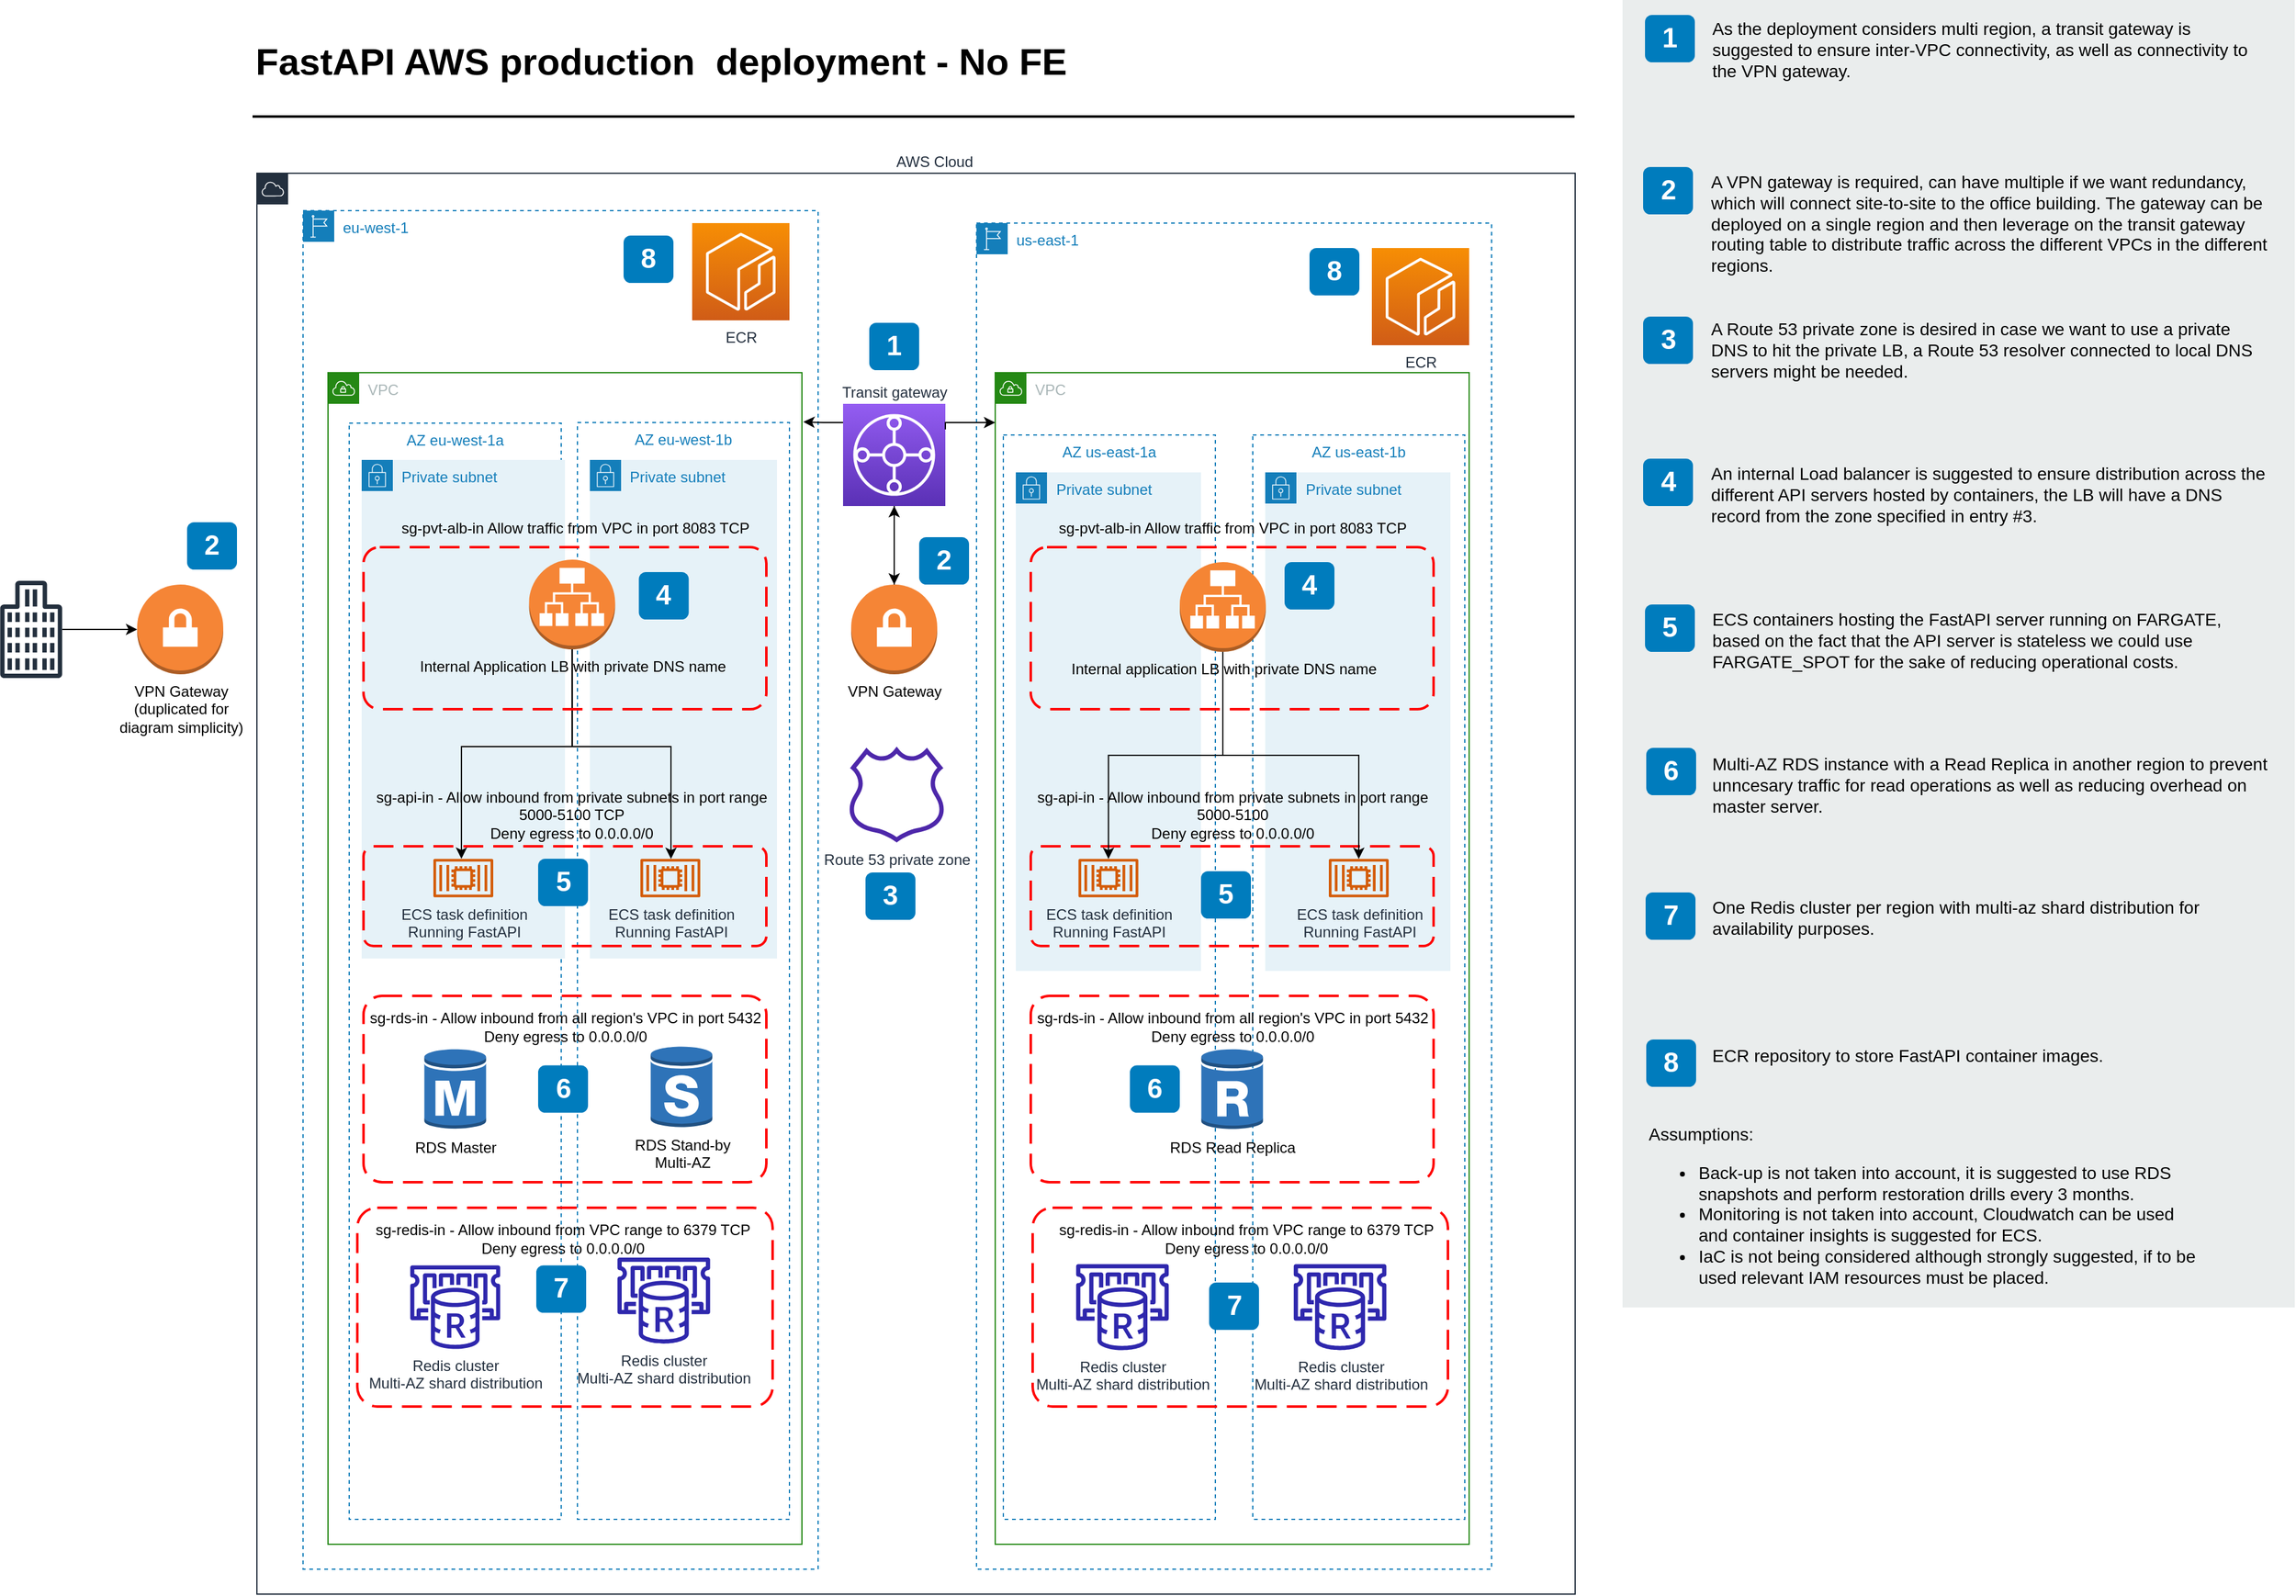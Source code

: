 <mxfile version="19.0.3" type="github">
  <diagram id="Ht1M8jgEwFfnCIfOTk4-" name="Page-1">
    <mxGraphModel dx="3407" dy="1065" grid="1" gridSize="10" guides="1" tooltips="1" connect="1" arrows="1" fold="1" page="1" pageScale="1" pageWidth="1169" pageHeight="827" math="0" shadow="0">
      <root>
        <mxCell id="0" />
        <mxCell id="1" parent="0" />
        <mxCell id="-QjtrjUzRDEMRZ5MF8oH-47" value="FastAPI AWS production&amp;nbsp; deployment - No FE" style="text;html=1;resizable=0;points=[];autosize=1;align=left;verticalAlign=top;spacingTop=-4;fontSize=30;fontStyle=1" parent="1" vertex="1">
          <mxGeometry x="-697.5" y="189" width="670" height="40" as="geometry" />
        </mxCell>
        <mxCell id="SCVMTBWpLvtzJIhz15lM-1" value="" style="line;strokeWidth=2;html=1;fontSize=14;" parent="1" vertex="1">
          <mxGeometry x="-697.5" y="248.5" width="1060" height="10" as="geometry" />
        </mxCell>
        <mxCell id="7OVz4w7n9kzEPWy-4BBC-3" value="" style="rounded=0;whiteSpace=wrap;html=1;fillColor=#EAEDED;fontSize=22;fontColor=#FFFFFF;strokeColor=none;labelBackgroundColor=none;" parent="1" vertex="1">
          <mxGeometry x="401" y="160" width="539" height="1049" as="geometry" />
        </mxCell>
        <mxCell id="7OVz4w7n9kzEPWy-4BBC-4" value="1" style="rounded=1;whiteSpace=wrap;html=1;fillColor=#007CBD;strokeColor=none;fontColor=#FFFFFF;fontStyle=1;fontSize=22;labelBackgroundColor=none;" parent="1" vertex="1">
          <mxGeometry x="419" y="172" width="40" height="38" as="geometry" />
        </mxCell>
        <mxCell id="7OVz4w7n9kzEPWy-4BBC-5" value="2" style="rounded=1;whiteSpace=wrap;html=1;fillColor=#007CBD;strokeColor=none;fontColor=#FFFFFF;fontStyle=1;fontSize=22;labelBackgroundColor=none;" parent="1" vertex="1">
          <mxGeometry x="417.5" y="294" width="40" height="38" as="geometry" />
        </mxCell>
        <mxCell id="7OVz4w7n9kzEPWy-4BBC-6" value="3" style="rounded=1;whiteSpace=wrap;html=1;fillColor=#007CBD;strokeColor=none;fontColor=#FFFFFF;fontStyle=1;fontSize=22;labelBackgroundColor=none;" parent="1" vertex="1">
          <mxGeometry x="417.5" y="414" width="40" height="38" as="geometry" />
        </mxCell>
        <mxCell id="7OVz4w7n9kzEPWy-4BBC-7" value="4" style="rounded=1;whiteSpace=wrap;html=1;fillColor=#007CBD;strokeColor=none;fontColor=#FFFFFF;fontStyle=1;fontSize=22;labelBackgroundColor=none;" parent="1" vertex="1">
          <mxGeometry x="417.5" y="528" width="40" height="38" as="geometry" />
        </mxCell>
        <mxCell id="7OVz4w7n9kzEPWy-4BBC-8" value="5" style="rounded=1;whiteSpace=wrap;html=1;fillColor=#007CBD;strokeColor=none;fontColor=#FFFFFF;fontStyle=1;fontSize=22;labelBackgroundColor=none;" parent="1" vertex="1">
          <mxGeometry x="419" y="645" width="40" height="38" as="geometry" />
        </mxCell>
        <mxCell id="7OVz4w7n9kzEPWy-4BBC-9" value="6" style="rounded=1;whiteSpace=wrap;html=1;fillColor=#007CBD;strokeColor=none;fontColor=#FFFFFF;fontStyle=1;fontSize=22;labelBackgroundColor=none;" parent="1" vertex="1">
          <mxGeometry x="420" y="760" width="40" height="38" as="geometry" />
        </mxCell>
        <mxCell id="7OVz4w7n9kzEPWy-4BBC-10" value="7" style="rounded=1;whiteSpace=wrap;html=1;fillColor=#007CBD;strokeColor=none;fontColor=#FFFFFF;fontStyle=1;fontSize=22;labelBackgroundColor=none;" parent="1" vertex="1">
          <mxGeometry x="419.5" y="876" width="40" height="38" as="geometry" />
        </mxCell>
        <mxCell id="7OVz4w7n9kzEPWy-4BBC-11" value="8" style="rounded=1;whiteSpace=wrap;html=1;fillColor=#007CBD;strokeColor=none;fontColor=#FFFFFF;fontStyle=1;fontSize=22;labelBackgroundColor=none;" parent="1" vertex="1">
          <mxGeometry x="420" y="994" width="40" height="38" as="geometry" />
        </mxCell>
        <mxCell id="7OVz4w7n9kzEPWy-4BBC-13" value="As the deployment considers multi region, a transit gateway is suggested to ensure inter-VPC connectivity, as well as connectivity to the VPN gateway." style="text;html=1;align=left;verticalAlign=top;spacingTop=-4;fontSize=14;labelBackgroundColor=none;whiteSpace=wrap;" parent="1" vertex="1">
          <mxGeometry x="470.5" y="171.5" width="449" height="118" as="geometry" />
        </mxCell>
        <mxCell id="7OVz4w7n9kzEPWy-4BBC-14" value="A VPN gateway is required, can have multiple if we want redundancy, which will connect site-to-site to the office building. The gateway can be deployed on a single region and then leverage on the transit gateway routing table to distribute traffic across the different VPCs in the different regions." style="text;html=1;align=left;verticalAlign=top;spacingTop=-4;fontSize=14;labelBackgroundColor=none;whiteSpace=wrap;" parent="1" vertex="1">
          <mxGeometry x="469.5" y="294.5" width="450" height="115" as="geometry" />
        </mxCell>
        <mxCell id="7OVz4w7n9kzEPWy-4BBC-15" value="A Route 53 private zone is desired in case we want to use a private DNS to hit the private LB, a Route 53 resolver connected to local DNS servers might be needed." style="text;html=1;align=left;verticalAlign=top;spacingTop=-4;fontSize=14;labelBackgroundColor=none;whiteSpace=wrap;" parent="1" vertex="1">
          <mxGeometry x="469.5" y="412.5" width="450" height="117" as="geometry" />
        </mxCell>
        <mxCell id="7OVz4w7n9kzEPWy-4BBC-16" value="An internal Load balancer is suggested to ensure distribution across the different API servers hosted by containers, the LB will have a DNS record from the zone specified in entry #3." style="text;html=1;align=left;verticalAlign=top;spacingTop=-4;fontSize=14;labelBackgroundColor=none;whiteSpace=wrap;" parent="1" vertex="1">
          <mxGeometry x="469.5" y="528.5" width="450" height="121" as="geometry" />
        </mxCell>
        <mxCell id="7OVz4w7n9kzEPWy-4BBC-17" value="ECS containers hosting the FastAPI server running on FARGATE, based on the fact that the API server is stateless we could use FARGATE_SPOT for the sake of reducing operational costs." style="text;html=1;align=left;verticalAlign=top;spacingTop=-4;fontSize=14;labelBackgroundColor=none;whiteSpace=wrap;" parent="1" vertex="1">
          <mxGeometry x="470.5" y="645.5" width="449" height="114" as="geometry" />
        </mxCell>
        <mxCell id="7OVz4w7n9kzEPWy-4BBC-18" value="Multi-AZ RDS instance with a Read Replica in another region to prevent unncesary traffic for read operations as well as reducing overhead on master server." style="text;html=1;align=left;verticalAlign=top;spacingTop=-4;fontSize=14;labelBackgroundColor=none;whiteSpace=wrap;" parent="1" vertex="1">
          <mxGeometry x="470.5" y="761.5" width="450" height="118" as="geometry" />
        </mxCell>
        <mxCell id="7OVz4w7n9kzEPWy-4BBC-19" value="One Redis cluster per region with multi-az shard distribution for availability purposes." style="text;html=1;align=left;verticalAlign=top;spacingTop=-4;fontSize=14;labelBackgroundColor=none;whiteSpace=wrap;" parent="1" vertex="1">
          <mxGeometry x="470.5" y="876.5" width="449" height="113" as="geometry" />
        </mxCell>
        <mxCell id="7OVz4w7n9kzEPWy-4BBC-20" value="ECR repository to store FastAPI container images." style="text;html=1;align=left;verticalAlign=top;spacingTop=-4;fontSize=14;labelBackgroundColor=none;whiteSpace=wrap;" parent="1" vertex="1">
          <mxGeometry x="470.5" y="995.5" width="449" height="124" as="geometry" />
        </mxCell>
        <mxCell id="7OVz4w7n9kzEPWy-4BBC-21" value="&lt;div&gt;Assumptions:&lt;/div&gt;&lt;div&gt;&lt;ul&gt;&lt;li&gt;Back-up is not taken into account, it is suggested to use RDS snapshots and perform restoration drills every 3 months.&lt;/li&gt;&lt;li&gt;Monitoring is not taken into account, Cloudwatch can be used and container insights is suggested for ECS.&lt;/li&gt;&lt;li&gt;IaC is not being considered although strongly suggested, if to be used relevant IAM resources must be placed.&lt;br&gt;&lt;/li&gt;&lt;/ul&gt;&lt;/div&gt;" style="text;html=1;align=left;verticalAlign=top;spacingTop=-4;fontSize=14;labelBackgroundColor=none;whiteSpace=wrap;" parent="1" vertex="1">
          <mxGeometry x="420" y="1059" width="449" height="115" as="geometry" />
        </mxCell>
        <mxCell id="X8f6CpPXcMIXnC8pIXMU-3" value="AWS Cloud" style="points=[[0,0],[0.25,0],[0.5,0],[0.75,0],[1,0],[1,0.25],[1,0.5],[1,0.75],[1,1],[0.75,1],[0.5,1],[0.25,1],[0,1],[0,0.75],[0,0.5],[0,0.25]];outlineConnect=0;gradientColor=none;html=1;whiteSpace=wrap;fontSize=12;fontStyle=0;container=1;pointerEvents=0;collapsible=0;recursiveResize=0;shape=mxgraph.aws4.group;grIcon=mxgraph.aws4.group_aws_cloud;strokeColor=#232F3E;fillColor=none;verticalAlign=bottom;align=center;spacingLeft=30;fontColor=#232F3E;dashed=0;labelPosition=center;verticalLabelPosition=top;" parent="1" vertex="1">
          <mxGeometry x="-694" y="299" width="1057" height="1140" as="geometry" />
        </mxCell>
        <mxCell id="X8f6CpPXcMIXnC8pIXMU-4" value="eu-west-1" style="points=[[0,0],[0.25,0],[0.5,0],[0.75,0],[1,0],[1,0.25],[1,0.5],[1,0.75],[1,1],[0.75,1],[0.5,1],[0.25,1],[0,1],[0,0.75],[0,0.5],[0,0.25]];outlineConnect=0;gradientColor=none;html=1;whiteSpace=wrap;fontSize=12;fontStyle=0;container=1;pointerEvents=0;collapsible=0;recursiveResize=0;shape=mxgraph.aws4.group;grIcon=mxgraph.aws4.group_region;strokeColor=#147EBA;fillColor=none;verticalAlign=top;align=left;spacingLeft=30;fontColor=#147EBA;dashed=1;" parent="X8f6CpPXcMIXnC8pIXMU-3" vertex="1">
          <mxGeometry x="37" y="30" width="413" height="1090" as="geometry" />
        </mxCell>
        <mxCell id="X8f6CpPXcMIXnC8pIXMU-10" value="AZ eu-west-1b" style="fillColor=none;strokeColor=#147EBA;dashed=1;verticalAlign=top;fontStyle=0;fontColor=#147EBA;" parent="X8f6CpPXcMIXnC8pIXMU-4" vertex="1">
          <mxGeometry x="220" y="170" width="170" height="880" as="geometry" />
        </mxCell>
        <mxCell id="X8f6CpPXcMIXnC8pIXMU-25" value="Private subnet" style="points=[[0,0],[0.25,0],[0.5,0],[0.75,0],[1,0],[1,0.25],[1,0.5],[1,0.75],[1,1],[0.75,1],[0.5,1],[0.25,1],[0,1],[0,0.75],[0,0.5],[0,0.25]];outlineConnect=0;gradientColor=none;html=1;whiteSpace=wrap;fontSize=12;fontStyle=0;container=1;pointerEvents=0;collapsible=0;recursiveResize=0;shape=mxgraph.aws4.group;grIcon=mxgraph.aws4.group_security_group;grStroke=0;strokeColor=#147EBA;fillColor=#E6F2F8;verticalAlign=top;align=left;spacingLeft=30;fontColor=#147EBA;dashed=0;" parent="X8f6CpPXcMIXnC8pIXMU-4" vertex="1">
          <mxGeometry x="230" y="200" width="150" height="400" as="geometry" />
        </mxCell>
        <mxCell id="X8f6CpPXcMIXnC8pIXMU-14" value="VPC" style="points=[[0,0],[0.25,0],[0.5,0],[0.75,0],[1,0],[1,0.25],[1,0.5],[1,0.75],[1,1],[0.75,1],[0.5,1],[0.25,1],[0,1],[0,0.75],[0,0.5],[0,0.25]];outlineConnect=0;gradientColor=none;html=1;whiteSpace=wrap;fontSize=12;fontStyle=0;container=1;pointerEvents=0;collapsible=0;recursiveResize=0;shape=mxgraph.aws4.group;grIcon=mxgraph.aws4.group_vpc;strokeColor=#248814;fillColor=none;verticalAlign=top;align=left;spacingLeft=30;fontColor=#AAB7B8;dashed=0;" parent="X8f6CpPXcMIXnC8pIXMU-4" vertex="1">
          <mxGeometry x="20" y="130" width="380" height="940" as="geometry" />
        </mxCell>
        <mxCell id="X8f6CpPXcMIXnC8pIXMU-9" value="AZ eu-west-1a" style="fillColor=none;strokeColor=#147EBA;dashed=1;verticalAlign=top;fontStyle=0;fontColor=#147EBA;" parent="X8f6CpPXcMIXnC8pIXMU-14" vertex="1">
          <mxGeometry x="17" y="40.5" width="170" height="879.5" as="geometry" />
        </mxCell>
        <mxCell id="X8f6CpPXcMIXnC8pIXMU-6" value="Private subnet" style="points=[[0,0],[0.25,0],[0.5,0],[0.75,0],[1,0],[1,0.25],[1,0.5],[1,0.75],[1,1],[0.75,1],[0.5,1],[0.25,1],[0,1],[0,0.75],[0,0.5],[0,0.25]];outlineConnect=0;gradientColor=none;html=1;whiteSpace=wrap;fontSize=12;fontStyle=0;container=1;pointerEvents=0;collapsible=0;recursiveResize=0;shape=mxgraph.aws4.group;grIcon=mxgraph.aws4.group_security_group;grStroke=0;strokeColor=#147EBA;fillColor=#E6F2F8;verticalAlign=top;align=left;spacingLeft=30;fontColor=#147EBA;dashed=0;" parent="X8f6CpPXcMIXnC8pIXMU-14" vertex="1">
          <mxGeometry x="27" y="70" width="163" height="400" as="geometry" />
        </mxCell>
        <mxCell id="X8f6CpPXcMIXnC8pIXMU-40" value="RDS Master" style="outlineConnect=0;dashed=0;verticalLabelPosition=bottom;verticalAlign=top;align=center;html=1;shape=mxgraph.aws3.rds_db_instance;fillColor=#2E73B8;gradientColor=none;" parent="X8f6CpPXcMIXnC8pIXMU-14" vertex="1">
          <mxGeometry x="77.25" y="541.75" width="49.5" height="66" as="geometry" />
        </mxCell>
        <mxCell id="X8f6CpPXcMIXnC8pIXMU-45" value="Redis cluster&lt;br&gt;Multi-AZ shard distribution" style="sketch=0;outlineConnect=0;fontColor=#232F3E;gradientColor=none;fillColor=#2E27AD;strokeColor=none;dashed=0;verticalLabelPosition=bottom;verticalAlign=top;align=center;html=1;fontSize=12;fontStyle=0;aspect=fixed;pointerEvents=1;shape=mxgraph.aws4.elasticache_for_redis;" parent="X8f6CpPXcMIXnC8pIXMU-14" vertex="1">
          <mxGeometry x="64.13" y="716.25" width="75.74" height="67" as="geometry" />
        </mxCell>
        <mxCell id="X8f6CpPXcMIXnC8pIXMU-88" value="" style="rounded=1;arcSize=10;dashed=1;strokeColor=#ff0000;fillColor=none;gradientColor=none;dashPattern=8 4;strokeWidth=2;" parent="X8f6CpPXcMIXnC8pIXMU-14" vertex="1">
          <mxGeometry x="23.5" y="670" width="333" height="159.5" as="geometry" />
        </mxCell>
        <mxCell id="X8f6CpPXcMIXnC8pIXMU-89" value="sg-redis-in - Allow inbound from VPC range to 6379 TCP&lt;br&gt;Deny egress to 0.0.0.0/0" style="text;html=1;strokeColor=none;fillColor=none;align=center;verticalAlign=middle;whiteSpace=wrap;rounded=0;" parent="X8f6CpPXcMIXnC8pIXMU-14" vertex="1">
          <mxGeometry x="27" y="680" width="323" height="30" as="geometry" />
        </mxCell>
        <mxCell id="X8f6CpPXcMIXnC8pIXMU-43" value="ECS task definition&lt;br&gt;Running FastAPI" style="sketch=0;outlineConnect=0;fontColor=#232F3E;gradientColor=none;fillColor=#D45B07;strokeColor=none;dashed=0;verticalLabelPosition=bottom;verticalAlign=top;align=center;html=1;fontSize=12;fontStyle=0;aspect=fixed;pointerEvents=1;shape=mxgraph.aws4.container_2;" parent="X8f6CpPXcMIXnC8pIXMU-14" vertex="1">
          <mxGeometry x="84.5" y="390" width="48" height="31" as="geometry" />
        </mxCell>
        <mxCell id="X8f6CpPXcMIXnC8pIXMU-100" value="" style="rounded=1;arcSize=10;dashed=1;strokeColor=#ff0000;fillColor=none;gradientColor=none;dashPattern=8 4;strokeWidth=2;" parent="X8f6CpPXcMIXnC8pIXMU-14" vertex="1">
          <mxGeometry x="28.5" y="500" width="323" height="149.5" as="geometry" />
        </mxCell>
        <mxCell id="X8f6CpPXcMIXnC8pIXMU-102" value="sg-rds-in - Allow inbound from all region&#39;s VPC in port 5432&lt;br&gt;Deny egress to 0.0.0.0/0" style="text;html=1;strokeColor=none;fillColor=none;align=center;verticalAlign=middle;whiteSpace=wrap;rounded=0;" parent="X8f6CpPXcMIXnC8pIXMU-14" vertex="1">
          <mxGeometry x="28.5" y="510" width="323" height="30" as="geometry" />
        </mxCell>
        <mxCell id="X8f6CpPXcMIXnC8pIXMU-104" value="" style="rounded=1;arcSize=10;dashed=1;strokeColor=#ff0000;fillColor=none;gradientColor=none;dashPattern=8 4;strokeWidth=2;" parent="X8f6CpPXcMIXnC8pIXMU-14" vertex="1">
          <mxGeometry x="28.5" y="380" width="323" height="80" as="geometry" />
        </mxCell>
        <mxCell id="X8f6CpPXcMIXnC8pIXMU-85" value="ECS task definition&lt;br&gt;Running FastAPI&lt;br&gt;&lt;br&gt;" style="sketch=0;outlineConnect=0;fontColor=#232F3E;gradientColor=none;fillColor=#D45B07;strokeColor=none;dashed=0;verticalLabelPosition=bottom;verticalAlign=top;align=center;html=1;fontSize=12;fontStyle=0;aspect=fixed;pointerEvents=1;shape=mxgraph.aws4.container_2;" parent="X8f6CpPXcMIXnC8pIXMU-14" vertex="1">
          <mxGeometry x="250.5" y="390" width="48" height="31" as="geometry" />
        </mxCell>
        <mxCell id="X8f6CpPXcMIXnC8pIXMU-105" value="sg-api-in - Allow inbound from private subnets in port range 5000-5100 TCP&lt;br&gt;Deny egress to 0.0.0.0/0" style="text;html=1;strokeColor=none;fillColor=none;align=center;verticalAlign=middle;whiteSpace=wrap;rounded=0;" parent="X8f6CpPXcMIXnC8pIXMU-14" vertex="1">
          <mxGeometry x="33.5" y="340" width="323" height="30" as="geometry" />
        </mxCell>
        <mxCell id="X8f6CpPXcMIXnC8pIXMU-170" value="5" style="rounded=1;whiteSpace=wrap;html=1;fillColor=#007CBD;strokeColor=none;fontColor=#FFFFFF;fontStyle=1;fontSize=22;labelBackgroundColor=none;" parent="X8f6CpPXcMIXnC8pIXMU-14" vertex="1">
          <mxGeometry x="168.5" y="390" width="40" height="38" as="geometry" />
        </mxCell>
        <mxCell id="X8f6CpPXcMIXnC8pIXMU-173" value="6" style="rounded=1;whiteSpace=wrap;html=1;fillColor=#007CBD;strokeColor=none;fontColor=#FFFFFF;fontStyle=1;fontSize=22;labelBackgroundColor=none;" parent="X8f6CpPXcMIXnC8pIXMU-14" vertex="1">
          <mxGeometry x="168.5" y="555.75" width="40" height="38" as="geometry" />
        </mxCell>
        <mxCell id="X8f6CpPXcMIXnC8pIXMU-175" value="7" style="rounded=1;whiteSpace=wrap;html=1;fillColor=#007CBD;strokeColor=none;fontColor=#FFFFFF;fontStyle=1;fontSize=22;labelBackgroundColor=none;" parent="X8f6CpPXcMIXnC8pIXMU-14" vertex="1">
          <mxGeometry x="167" y="716.25" width="40" height="38" as="geometry" />
        </mxCell>
        <mxCell id="X8f6CpPXcMIXnC8pIXMU-8" value="ECR" style="sketch=0;points=[[0,0,0],[0.25,0,0],[0.5,0,0],[0.75,0,0],[1,0,0],[0,1,0],[0.25,1,0],[0.5,1,0],[0.75,1,0],[1,1,0],[0,0.25,0],[0,0.5,0],[0,0.75,0],[1,0.25,0],[1,0.5,0],[1,0.75,0]];outlineConnect=0;fontColor=#232F3E;gradientColor=#F78E04;gradientDirection=north;fillColor=#D05C17;strokeColor=#ffffff;dashed=0;verticalLabelPosition=bottom;verticalAlign=top;align=center;html=1;fontSize=12;fontStyle=0;aspect=fixed;shape=mxgraph.aws4.resourceIcon;resIcon=mxgraph.aws4.ecr;" parent="X8f6CpPXcMIXnC8pIXMU-4" vertex="1">
          <mxGeometry x="312" y="10" width="78" height="78" as="geometry" />
        </mxCell>
        <mxCell id="X8f6CpPXcMIXnC8pIXMU-41" value="RDS Stand-by&lt;br&gt;Multi-AZ" style="outlineConnect=0;dashed=0;verticalLabelPosition=bottom;verticalAlign=top;align=center;html=1;shape=mxgraph.aws3.rds_db_instance_standby_multi_az;fillColor=#2E73B8;gradientColor=none;" parent="X8f6CpPXcMIXnC8pIXMU-4" vertex="1">
          <mxGeometry x="278.75" y="670" width="49.5" height="66" as="geometry" />
        </mxCell>
        <mxCell id="X8f6CpPXcMIXnC8pIXMU-46" value="Redis cluster&lt;br&gt;Multi-AZ shard distribution" style="sketch=0;outlineConnect=0;fontColor=#232F3E;gradientColor=none;fillColor=#2E27AD;strokeColor=none;dashed=0;verticalLabelPosition=bottom;verticalAlign=top;align=center;html=1;fontSize=12;fontStyle=0;aspect=fixed;pointerEvents=1;shape=mxgraph.aws4.elasticache_for_redis;" parent="X8f6CpPXcMIXnC8pIXMU-4" vertex="1">
          <mxGeometry x="250.25" y="840" width="78" height="69" as="geometry" />
        </mxCell>
        <mxCell id="X8f6CpPXcMIXnC8pIXMU-131" style="edgeStyle=orthogonalEdgeStyle;rounded=0;orthogonalLoop=1;jettySize=auto;html=1;entryX=0.243;entryY=0.125;entryDx=0;entryDy=0;entryPerimeter=0;" parent="X8f6CpPXcMIXnC8pIXMU-4" source="X8f6CpPXcMIXnC8pIXMU-127" target="X8f6CpPXcMIXnC8pIXMU-104" edge="1">
          <mxGeometry relative="1" as="geometry">
            <Array as="points">
              <mxPoint x="216" y="430" />
              <mxPoint x="127" y="430" />
            </Array>
          </mxGeometry>
        </mxCell>
        <mxCell id="X8f6CpPXcMIXnC8pIXMU-132" style="edgeStyle=orthogonalEdgeStyle;rounded=0;orthogonalLoop=1;jettySize=auto;html=1;exitX=0.5;exitY=1;exitDx=0;exitDy=0;exitPerimeter=0;" parent="X8f6CpPXcMIXnC8pIXMU-4" source="X8f6CpPXcMIXnC8pIXMU-127" target="X8f6CpPXcMIXnC8pIXMU-85" edge="1">
          <mxGeometry relative="1" as="geometry">
            <Array as="points">
              <mxPoint x="216" y="430" />
              <mxPoint x="295" y="430" />
            </Array>
          </mxGeometry>
        </mxCell>
        <mxCell id="X8f6CpPXcMIXnC8pIXMU-127" value="Internal Application LB with private DNS name" style="outlineConnect=0;dashed=0;verticalLabelPosition=bottom;verticalAlign=top;align=center;html=1;shape=mxgraph.aws3.application_load_balancer;fillColor=#F58536;gradientColor=none;" parent="X8f6CpPXcMIXnC8pIXMU-4" vertex="1">
          <mxGeometry x="181.25" y="280" width="69" height="72" as="geometry" />
        </mxCell>
        <mxCell id="X8f6CpPXcMIXnC8pIXMU-129" value="" style="rounded=1;arcSize=10;dashed=1;strokeColor=#ff0000;fillColor=none;gradientColor=none;dashPattern=8 4;strokeWidth=2;" parent="X8f6CpPXcMIXnC8pIXMU-4" vertex="1">
          <mxGeometry x="48.5" y="270" width="323" height="130" as="geometry" />
        </mxCell>
        <mxCell id="X8f6CpPXcMIXnC8pIXMU-133" value="sg-pvt-alb-in Allow traffic from VPC in port 8083 TCP" style="text;html=1;strokeColor=none;fillColor=none;align=center;verticalAlign=middle;whiteSpace=wrap;rounded=0;" parent="X8f6CpPXcMIXnC8pIXMU-4" vertex="1">
          <mxGeometry x="57" y="240" width="323" height="30" as="geometry" />
        </mxCell>
        <mxCell id="X8f6CpPXcMIXnC8pIXMU-168" value="4" style="rounded=1;whiteSpace=wrap;html=1;fillColor=#007CBD;strokeColor=none;fontColor=#FFFFFF;fontStyle=1;fontSize=22;labelBackgroundColor=none;" parent="X8f6CpPXcMIXnC8pIXMU-4" vertex="1">
          <mxGeometry x="269.25" y="290" width="40" height="38" as="geometry" />
        </mxCell>
        <mxCell id="X8f6CpPXcMIXnC8pIXMU-177" value="8" style="rounded=1;whiteSpace=wrap;html=1;fillColor=#007CBD;strokeColor=none;fontColor=#FFFFFF;fontStyle=1;fontSize=22;labelBackgroundColor=none;" parent="X8f6CpPXcMIXnC8pIXMU-4" vertex="1">
          <mxGeometry x="257" y="20" width="40" height="38" as="geometry" />
        </mxCell>
        <mxCell id="X8f6CpPXcMIXnC8pIXMU-31" value="Transit gateway" style="sketch=0;points=[[0,0,0],[0.25,0,0],[0.5,0,0],[0.75,0,0],[1,0,0],[0,1,0],[0.25,1,0],[0.5,1,0],[0.75,1,0],[1,1,0],[0,0.25,0],[0,0.5,0],[0,0.75,0],[1,0.25,0],[1,0.5,0],[1,0.75,0]];outlineConnect=0;fontColor=#232F3E;gradientColor=#945DF2;gradientDirection=north;fillColor=#5A30B5;strokeColor=#ffffff;dashed=0;verticalLabelPosition=top;verticalAlign=bottom;align=center;html=1;fontSize=12;fontStyle=0;aspect=fixed;shape=mxgraph.aws4.resourceIcon;resIcon=mxgraph.aws4.transit_gateway;labelPosition=center;" parent="X8f6CpPXcMIXnC8pIXMU-3" vertex="1">
          <mxGeometry x="470" y="185" width="82" height="82" as="geometry" />
        </mxCell>
        <mxCell id="X8f6CpPXcMIXnC8pIXMU-81" value="VPN Gateway" style="outlineConnect=0;dashed=0;verticalLabelPosition=bottom;verticalAlign=top;align=center;html=1;shape=mxgraph.aws3.vpn_gateway;fillColor=#F58536;gradientColor=none;" parent="X8f6CpPXcMIXnC8pIXMU-3" vertex="1">
          <mxGeometry x="476.5" y="330" width="69" height="72" as="geometry" />
        </mxCell>
        <mxCell id="X8f6CpPXcMIXnC8pIXMU-5" value="us-east-1" style="points=[[0,0],[0.25,0],[0.5,0],[0.75,0],[1,0],[1,0.25],[1,0.5],[1,0.75],[1,1],[0.75,1],[0.5,1],[0.25,1],[0,1],[0,0.75],[0,0.5],[0,0.25]];outlineConnect=0;gradientColor=none;html=1;whiteSpace=wrap;fontSize=12;fontStyle=0;container=1;pointerEvents=0;collapsible=0;recursiveResize=0;shape=mxgraph.aws4.group;grIcon=mxgraph.aws4.group_region;strokeColor=#147EBA;fillColor=none;verticalAlign=top;align=left;spacingLeft=30;fontColor=#147EBA;dashed=1;" parent="X8f6CpPXcMIXnC8pIXMU-3" vertex="1">
          <mxGeometry x="577" y="40" width="413" height="1080" as="geometry" />
        </mxCell>
        <mxCell id="X8f6CpPXcMIXnC8pIXMU-26" value="Private subnet" style="points=[[0,0],[0.25,0],[0.5,0],[0.75,0],[1,0],[1,0.25],[1,0.5],[1,0.75],[1,1],[0.75,1],[0.5,1],[0.25,1],[0,1],[0,0.75],[0,0.5],[0,0.25]];outlineConnect=0;gradientColor=none;html=1;whiteSpace=wrap;fontSize=12;fontStyle=0;container=1;pointerEvents=0;collapsible=0;recursiveResize=0;shape=mxgraph.aws4.group;grIcon=mxgraph.aws4.group_security_group;grStroke=0;strokeColor=#147EBA;fillColor=#E6F2F8;verticalAlign=top;align=left;spacingLeft=30;fontColor=#147EBA;dashed=0;" parent="X8f6CpPXcMIXnC8pIXMU-5" vertex="1">
          <mxGeometry x="231.5" y="200" width="148.5" height="400" as="geometry" />
        </mxCell>
        <mxCell id="X8f6CpPXcMIXnC8pIXMU-12" value="AZ us-east-1b" style="fillColor=none;strokeColor=#147EBA;dashed=1;verticalAlign=top;fontStyle=0;fontColor=#147EBA;" parent="X8f6CpPXcMIXnC8pIXMU-5" vertex="1">
          <mxGeometry x="221.5" y="170" width="170" height="870" as="geometry" />
        </mxCell>
        <mxCell id="X8f6CpPXcMIXnC8pIXMU-18" value="Private subnet" style="points=[[0,0],[0.25,0],[0.5,0],[0.75,0],[1,0],[1,0.25],[1,0.5],[1,0.75],[1,1],[0.75,1],[0.5,1],[0.25,1],[0,1],[0,0.75],[0,0.5],[0,0.25]];outlineConnect=0;gradientColor=none;html=1;whiteSpace=wrap;fontSize=12;fontStyle=0;container=1;pointerEvents=0;collapsible=0;recursiveResize=0;shape=mxgraph.aws4.group;grIcon=mxgraph.aws4.group_security_group;grStroke=0;strokeColor=#147EBA;fillColor=#E6F2F8;verticalAlign=top;align=left;spacingLeft=30;fontColor=#147EBA;dashed=0;" parent="X8f6CpPXcMIXnC8pIXMU-5" vertex="1">
          <mxGeometry x="31.5" y="200" width="148.5" height="400" as="geometry" />
        </mxCell>
        <mxCell id="X8f6CpPXcMIXnC8pIXMU-11" value="AZ us-east-1a" style="fillColor=none;strokeColor=#147EBA;dashed=1;verticalAlign=top;fontStyle=0;fontColor=#147EBA;" parent="X8f6CpPXcMIXnC8pIXMU-5" vertex="1">
          <mxGeometry x="21.5" y="170" width="170" height="870" as="geometry" />
        </mxCell>
        <mxCell id="X8f6CpPXcMIXnC8pIXMU-125" value="" style="rounded=1;arcSize=10;dashed=1;strokeColor=#ff0000;fillColor=none;gradientColor=none;dashPattern=8 4;strokeWidth=2;" parent="X8f6CpPXcMIXnC8pIXMU-5" vertex="1">
          <mxGeometry x="43.5" y="500" width="323" height="80" as="geometry" />
        </mxCell>
        <mxCell id="X8f6CpPXcMIXnC8pIXMU-7" value="ECR" style="sketch=0;points=[[0,0,0],[0.25,0,0],[0.5,0,0],[0.75,0,0],[1,0,0],[0,1,0],[0.25,1,0],[0.5,1,0],[0.75,1,0],[1,1,0],[0,0.25,0],[0,0.5,0],[0,0.75,0],[1,0.25,0],[1,0.5,0],[1,0.75,0]];outlineConnect=0;fontColor=#232F3E;gradientColor=#F78E04;gradientDirection=north;fillColor=#D05C17;strokeColor=#ffffff;dashed=0;verticalLabelPosition=bottom;verticalAlign=top;align=center;html=1;fontSize=12;fontStyle=0;aspect=fixed;shape=mxgraph.aws4.resourceIcon;resIcon=mxgraph.aws4.ecr;" parent="X8f6CpPXcMIXnC8pIXMU-5" vertex="1">
          <mxGeometry x="317" y="20" width="78" height="78" as="geometry" />
        </mxCell>
        <mxCell id="X8f6CpPXcMIXnC8pIXMU-16" value="VPC" style="points=[[0,0],[0.25,0],[0.5,0],[0.75,0],[1,0],[1,0.25],[1,0.5],[1,0.75],[1,1],[0.75,1],[0.5,1],[0.25,1],[0,1],[0,0.75],[0,0.5],[0,0.25]];outlineConnect=0;gradientColor=none;html=1;whiteSpace=wrap;fontSize=12;fontStyle=0;container=1;pointerEvents=0;collapsible=0;recursiveResize=0;shape=mxgraph.aws4.group;grIcon=mxgraph.aws4.group_vpc;strokeColor=#248814;fillColor=none;verticalAlign=top;align=left;spacingLeft=30;fontColor=#AAB7B8;dashed=0;" parent="X8f6CpPXcMIXnC8pIXMU-5" vertex="1">
          <mxGeometry x="15" y="120" width="380" height="940" as="geometry" />
        </mxCell>
        <mxCell id="X8f6CpPXcMIXnC8pIXMU-42" value="RDS Read Replica" style="outlineConnect=0;dashed=0;verticalLabelPosition=bottom;verticalAlign=top;align=center;html=1;shape=mxgraph.aws3.rds_db_instance_read_replica;fillColor=#2E73B8;gradientColor=none;" parent="X8f6CpPXcMIXnC8pIXMU-16" vertex="1">
          <mxGeometry x="165.25" y="541.75" width="49.5" height="66" as="geometry" />
        </mxCell>
        <mxCell id="X8f6CpPXcMIXnC8pIXMU-101" value="" style="rounded=1;arcSize=10;dashed=1;strokeColor=#ff0000;fillColor=none;gradientColor=none;dashPattern=8 4;strokeWidth=2;" parent="X8f6CpPXcMIXnC8pIXMU-16" vertex="1">
          <mxGeometry x="28.5" y="500" width="323" height="149.5" as="geometry" />
        </mxCell>
        <mxCell id="X8f6CpPXcMIXnC8pIXMU-135" value="sg-rds-in - Allow inbound from all region&#39;s VPC in port 5432&lt;br&gt;Deny egress to 0.0.0.0/0" style="text;html=1;strokeColor=none;fillColor=none;align=center;verticalAlign=middle;whiteSpace=wrap;rounded=0;" parent="X8f6CpPXcMIXnC8pIXMU-16" vertex="1">
          <mxGeometry x="28.5" y="510" width="323" height="30" as="geometry" />
        </mxCell>
        <mxCell id="X8f6CpPXcMIXnC8pIXMU-126" value="sg-api-in - Allow inbound from private subnets in port range 5000-5100&lt;br&gt;Deny egress to 0.0.0.0/0" style="text;html=1;strokeColor=none;fillColor=none;align=center;verticalAlign=middle;whiteSpace=wrap;rounded=0;" parent="X8f6CpPXcMIXnC8pIXMU-16" vertex="1">
          <mxGeometry x="28.5" y="340" width="323" height="30" as="geometry" />
        </mxCell>
        <mxCell id="X8f6CpPXcMIXnC8pIXMU-151" value="sg-pvt-alb-in Allow traffic from VPC in port 8083 TCP" style="text;html=1;strokeColor=none;fillColor=none;align=center;verticalAlign=middle;whiteSpace=wrap;rounded=0;" parent="X8f6CpPXcMIXnC8pIXMU-16" vertex="1">
          <mxGeometry x="28.5" y="110" width="323" height="30" as="geometry" />
        </mxCell>
        <mxCell id="X8f6CpPXcMIXnC8pIXMU-136" value="" style="rounded=1;arcSize=10;dashed=1;strokeColor=#ff0000;fillColor=none;gradientColor=none;dashPattern=8 4;strokeWidth=2;" parent="X8f6CpPXcMIXnC8pIXMU-16" vertex="1">
          <mxGeometry x="28.5" y="140" width="323" height="130" as="geometry" />
        </mxCell>
        <mxCell id="X8f6CpPXcMIXnC8pIXMU-155" value="Internal application LB with private DNS name" style="outlineConnect=0;dashed=0;verticalLabelPosition=bottom;verticalAlign=top;align=center;html=1;shape=mxgraph.aws3.application_load_balancer;fillColor=#F58534;gradientColor=none;" parent="X8f6CpPXcMIXnC8pIXMU-16" vertex="1">
          <mxGeometry x="148" y="152" width="69" height="72" as="geometry" />
        </mxCell>
        <mxCell id="X8f6CpPXcMIXnC8pIXMU-169" value="4" style="rounded=1;whiteSpace=wrap;html=1;fillColor=#007CBD;strokeColor=none;fontColor=#FFFFFF;fontStyle=1;fontSize=22;labelBackgroundColor=none;" parent="X8f6CpPXcMIXnC8pIXMU-16" vertex="1">
          <mxGeometry x="232" y="152" width="40" height="38" as="geometry" />
        </mxCell>
        <mxCell id="X8f6CpPXcMIXnC8pIXMU-174" value="6" style="rounded=1;whiteSpace=wrap;html=1;fillColor=#007CBD;strokeColor=none;fontColor=#FFFFFF;fontStyle=1;fontSize=22;labelBackgroundColor=none;" parent="X8f6CpPXcMIXnC8pIXMU-16" vertex="1">
          <mxGeometry x="108" y="555.75" width="40" height="38" as="geometry" />
        </mxCell>
        <mxCell id="X8f6CpPXcMIXnC8pIXMU-87" value="ECS task definition&lt;br&gt;Running FastAPI" style="sketch=0;outlineConnect=0;fontColor=#232F3E;gradientColor=none;fillColor=#D45B07;strokeColor=none;dashed=0;verticalLabelPosition=bottom;verticalAlign=top;align=center;html=1;fontSize=12;fontStyle=0;aspect=fixed;pointerEvents=1;shape=mxgraph.aws4.container_2;" parent="X8f6CpPXcMIXnC8pIXMU-5" vertex="1">
          <mxGeometry x="282.5" y="510" width="48" height="31" as="geometry" />
        </mxCell>
        <mxCell id="X8f6CpPXcMIXnC8pIXMU-90" value="" style="rounded=1;arcSize=10;dashed=1;strokeColor=#ff0000;fillColor=none;gradientColor=none;dashPattern=8 4;strokeWidth=2;" parent="X8f6CpPXcMIXnC8pIXMU-5" vertex="1">
          <mxGeometry x="45" y="790" width="333" height="159.5" as="geometry" />
        </mxCell>
        <mxCell id="X8f6CpPXcMIXnC8pIXMU-77" value="Redis cluster&lt;br&gt;Multi-AZ shard distribution" style="sketch=0;outlineConnect=0;fontColor=#232F3E;gradientColor=none;fillColor=#2E27AD;strokeColor=none;dashed=0;verticalLabelPosition=bottom;verticalAlign=top;align=center;html=1;fontSize=12;fontStyle=0;aspect=fixed;pointerEvents=1;shape=mxgraph.aws4.elasticache_for_redis;" parent="X8f6CpPXcMIXnC8pIXMU-5" vertex="1">
          <mxGeometry x="78" y="835.25" width="78" height="69" as="geometry" />
        </mxCell>
        <mxCell id="X8f6CpPXcMIXnC8pIXMU-78" value="Redis cluster&lt;br&gt;Multi-AZ shard distribution" style="sketch=0;outlineConnect=0;fontColor=#232F3E;gradientColor=none;fillColor=#2E27AD;strokeColor=none;dashed=0;verticalLabelPosition=bottom;verticalAlign=top;align=center;html=1;fontSize=12;fontStyle=0;aspect=fixed;pointerEvents=1;shape=mxgraph.aws4.elasticache_for_redis;" parent="X8f6CpPXcMIXnC8pIXMU-5" vertex="1">
          <mxGeometry x="252.5" y="835.25" width="78" height="69" as="geometry" />
        </mxCell>
        <mxCell id="X8f6CpPXcMIXnC8pIXMU-91" value="sg-redis-in - Allow inbound from VPC range to 6379 TCP&lt;br&gt;Deny egress to 0.0.0.0/0" style="text;html=1;strokeColor=none;fillColor=none;align=center;verticalAlign=middle;whiteSpace=wrap;rounded=0;" parent="X8f6CpPXcMIXnC8pIXMU-5" vertex="1">
          <mxGeometry x="55" y="800" width="323" height="30" as="geometry" />
        </mxCell>
        <mxCell id="X8f6CpPXcMIXnC8pIXMU-86" value="ECS task definition&lt;br&gt;Running FastAPI" style="sketch=0;outlineConnect=0;fontColor=#232F3E;gradientColor=none;fillColor=#D45B07;strokeColor=none;dashed=0;verticalLabelPosition=bottom;verticalAlign=top;align=center;html=1;fontSize=12;fontStyle=0;aspect=fixed;pointerEvents=1;shape=mxgraph.aws4.container_2;" parent="X8f6CpPXcMIXnC8pIXMU-5" vertex="1">
          <mxGeometry x="81.75" y="510" width="48" height="31" as="geometry" />
        </mxCell>
        <mxCell id="X8f6CpPXcMIXnC8pIXMU-158" style="edgeStyle=orthogonalEdgeStyle;rounded=0;orthogonalLoop=1;jettySize=auto;html=1;exitX=0.5;exitY=1;exitDx=0;exitDy=0;exitPerimeter=0;" parent="X8f6CpPXcMIXnC8pIXMU-5" source="X8f6CpPXcMIXnC8pIXMU-155" target="X8f6CpPXcMIXnC8pIXMU-86" edge="1">
          <mxGeometry relative="1" as="geometry" />
        </mxCell>
        <mxCell id="X8f6CpPXcMIXnC8pIXMU-160" style="edgeStyle=orthogonalEdgeStyle;rounded=0;orthogonalLoop=1;jettySize=auto;html=1;exitX=0.5;exitY=1;exitDx=0;exitDy=0;exitPerimeter=0;" parent="X8f6CpPXcMIXnC8pIXMU-5" source="X8f6CpPXcMIXnC8pIXMU-155" target="X8f6CpPXcMIXnC8pIXMU-87" edge="1">
          <mxGeometry relative="1" as="geometry" />
        </mxCell>
        <mxCell id="X8f6CpPXcMIXnC8pIXMU-171" value="5" style="rounded=1;whiteSpace=wrap;html=1;fillColor=#007CBD;strokeColor=none;fontColor=#FFFFFF;fontStyle=1;fontSize=22;labelBackgroundColor=none;" parent="X8f6CpPXcMIXnC8pIXMU-5" vertex="1">
          <mxGeometry x="180" y="520" width="40" height="38" as="geometry" />
        </mxCell>
        <mxCell id="X8f6CpPXcMIXnC8pIXMU-176" value="7" style="rounded=1;whiteSpace=wrap;html=1;fillColor=#007CBD;strokeColor=none;fontColor=#FFFFFF;fontStyle=1;fontSize=22;labelBackgroundColor=none;" parent="X8f6CpPXcMIXnC8pIXMU-5" vertex="1">
          <mxGeometry x="186.5" y="850" width="40" height="38" as="geometry" />
        </mxCell>
        <mxCell id="X8f6CpPXcMIXnC8pIXMU-178" value="8" style="rounded=1;whiteSpace=wrap;html=1;fillColor=#007CBD;strokeColor=none;fontColor=#FFFFFF;fontStyle=1;fontSize=22;labelBackgroundColor=none;" parent="X8f6CpPXcMIXnC8pIXMU-5" vertex="1">
          <mxGeometry x="267" y="20" width="40" height="38" as="geometry" />
        </mxCell>
        <mxCell id="X8f6CpPXcMIXnC8pIXMU-33" style="edgeStyle=orthogonalEdgeStyle;rounded=0;orthogonalLoop=1;jettySize=auto;html=1;entryX=1.003;entryY=0.042;entryDx=0;entryDy=0;entryPerimeter=0;" parent="X8f6CpPXcMIXnC8pIXMU-3" source="X8f6CpPXcMIXnC8pIXMU-31" target="X8f6CpPXcMIXnC8pIXMU-14" edge="1">
          <mxGeometry relative="1" as="geometry">
            <Array as="points">
              <mxPoint x="454" y="200" />
              <mxPoint x="454" y="200" />
            </Array>
          </mxGeometry>
        </mxCell>
        <mxCell id="X8f6CpPXcMIXnC8pIXMU-36" style="edgeStyle=orthogonalEdgeStyle;rounded=0;orthogonalLoop=1;jettySize=auto;html=1;exitX=1;exitY=0.25;exitDx=0;exitDy=0;exitPerimeter=0;" parent="X8f6CpPXcMIXnC8pIXMU-3" source="X8f6CpPXcMIXnC8pIXMU-31" target="X8f6CpPXcMIXnC8pIXMU-16" edge="1">
          <mxGeometry relative="1" as="geometry">
            <Array as="points">
              <mxPoint x="552" y="200" />
            </Array>
          </mxGeometry>
        </mxCell>
        <mxCell id="X8f6CpPXcMIXnC8pIXMU-82" style="edgeStyle=orthogonalEdgeStyle;rounded=0;orthogonalLoop=1;jettySize=auto;html=1;" parent="X8f6CpPXcMIXnC8pIXMU-3" source="X8f6CpPXcMIXnC8pIXMU-31" target="X8f6CpPXcMIXnC8pIXMU-81" edge="1">
          <mxGeometry relative="1" as="geometry" />
        </mxCell>
        <mxCell id="X8f6CpPXcMIXnC8pIXMU-83" style="edgeStyle=orthogonalEdgeStyle;rounded=0;orthogonalLoop=1;jettySize=auto;html=1;entryX=0.5;entryY=1;entryDx=0;entryDy=0;entryPerimeter=0;" parent="X8f6CpPXcMIXnC8pIXMU-3" source="X8f6CpPXcMIXnC8pIXMU-81" target="X8f6CpPXcMIXnC8pIXMU-31" edge="1">
          <mxGeometry relative="1" as="geometry" />
        </mxCell>
        <mxCell id="X8f6CpPXcMIXnC8pIXMU-128" value="Route 53 private zone" style="sketch=0;outlineConnect=0;fontColor=#232F3E;gradientColor=none;fillColor=#4D27AA;strokeColor=none;dashed=0;verticalLabelPosition=bottom;verticalAlign=top;align=center;html=1;fontSize=12;fontStyle=0;aspect=fixed;pointerEvents=1;shape=mxgraph.aws4.hosted_zone;" parent="X8f6CpPXcMIXnC8pIXMU-3" vertex="1">
          <mxGeometry x="474" y="460" width="78" height="77" as="geometry" />
        </mxCell>
        <mxCell id="X8f6CpPXcMIXnC8pIXMU-161" value="1" style="rounded=1;whiteSpace=wrap;html=1;fillColor=#007CBD;strokeColor=none;fontColor=#FFFFFF;fontStyle=1;fontSize=22;labelBackgroundColor=none;" parent="X8f6CpPXcMIXnC8pIXMU-3" vertex="1">
          <mxGeometry x="491" y="120" width="40" height="38" as="geometry" />
        </mxCell>
        <mxCell id="X8f6CpPXcMIXnC8pIXMU-163" value="2" style="rounded=1;whiteSpace=wrap;html=1;fillColor=#007CBD;strokeColor=none;fontColor=#FFFFFF;fontStyle=1;fontSize=22;labelBackgroundColor=none;" parent="X8f6CpPXcMIXnC8pIXMU-3" vertex="1">
          <mxGeometry x="531" y="292" width="40" height="38" as="geometry" />
        </mxCell>
        <mxCell id="X8f6CpPXcMIXnC8pIXMU-167" value="3" style="rounded=1;whiteSpace=wrap;html=1;fillColor=#007CBD;strokeColor=none;fontColor=#FFFFFF;fontStyle=1;fontSize=22;labelBackgroundColor=none;" parent="X8f6CpPXcMIXnC8pIXMU-3" vertex="1">
          <mxGeometry x="488" y="561" width="40" height="38" as="geometry" />
        </mxCell>
        <mxCell id="X8f6CpPXcMIXnC8pIXMU-84" style="edgeStyle=orthogonalEdgeStyle;rounded=0;orthogonalLoop=1;jettySize=auto;html=1;entryX=0;entryY=0.5;entryDx=0;entryDy=0;entryPerimeter=0;" parent="1" source="X8f6CpPXcMIXnC8pIXMU-79" target="X8f6CpPXcMIXnC8pIXMU-80" edge="1">
          <mxGeometry relative="1" as="geometry" />
        </mxCell>
        <mxCell id="X8f6CpPXcMIXnC8pIXMU-79" value="" style="sketch=0;outlineConnect=0;fontColor=#232F3E;gradientColor=none;fillColor=#232F3D;strokeColor=none;dashed=0;verticalLabelPosition=bottom;verticalAlign=top;align=center;html=1;fontSize=12;fontStyle=0;aspect=fixed;pointerEvents=1;shape=mxgraph.aws4.office_building;" parent="1" vertex="1">
          <mxGeometry x="-900" y="626" width="50" height="78" as="geometry" />
        </mxCell>
        <mxCell id="X8f6CpPXcMIXnC8pIXMU-80" value="VPN Gateway&lt;br&gt;(duplicated for&lt;br&gt;diagram simplicity)" style="outlineConnect=0;dashed=0;verticalLabelPosition=bottom;verticalAlign=top;align=center;html=1;shape=mxgraph.aws3.vpn_gateway;fillColor=#F58536;gradientColor=none;" parent="1" vertex="1">
          <mxGeometry x="-790" y="629" width="69" height="72" as="geometry" />
        </mxCell>
        <mxCell id="X8f6CpPXcMIXnC8pIXMU-164" value="2" style="rounded=1;whiteSpace=wrap;html=1;fillColor=#007CBD;strokeColor=none;fontColor=#FFFFFF;fontStyle=1;fontSize=22;labelBackgroundColor=none;" parent="1" vertex="1">
          <mxGeometry x="-750" y="579" width="40" height="38" as="geometry" />
        </mxCell>
      </root>
    </mxGraphModel>
  </diagram>
</mxfile>

